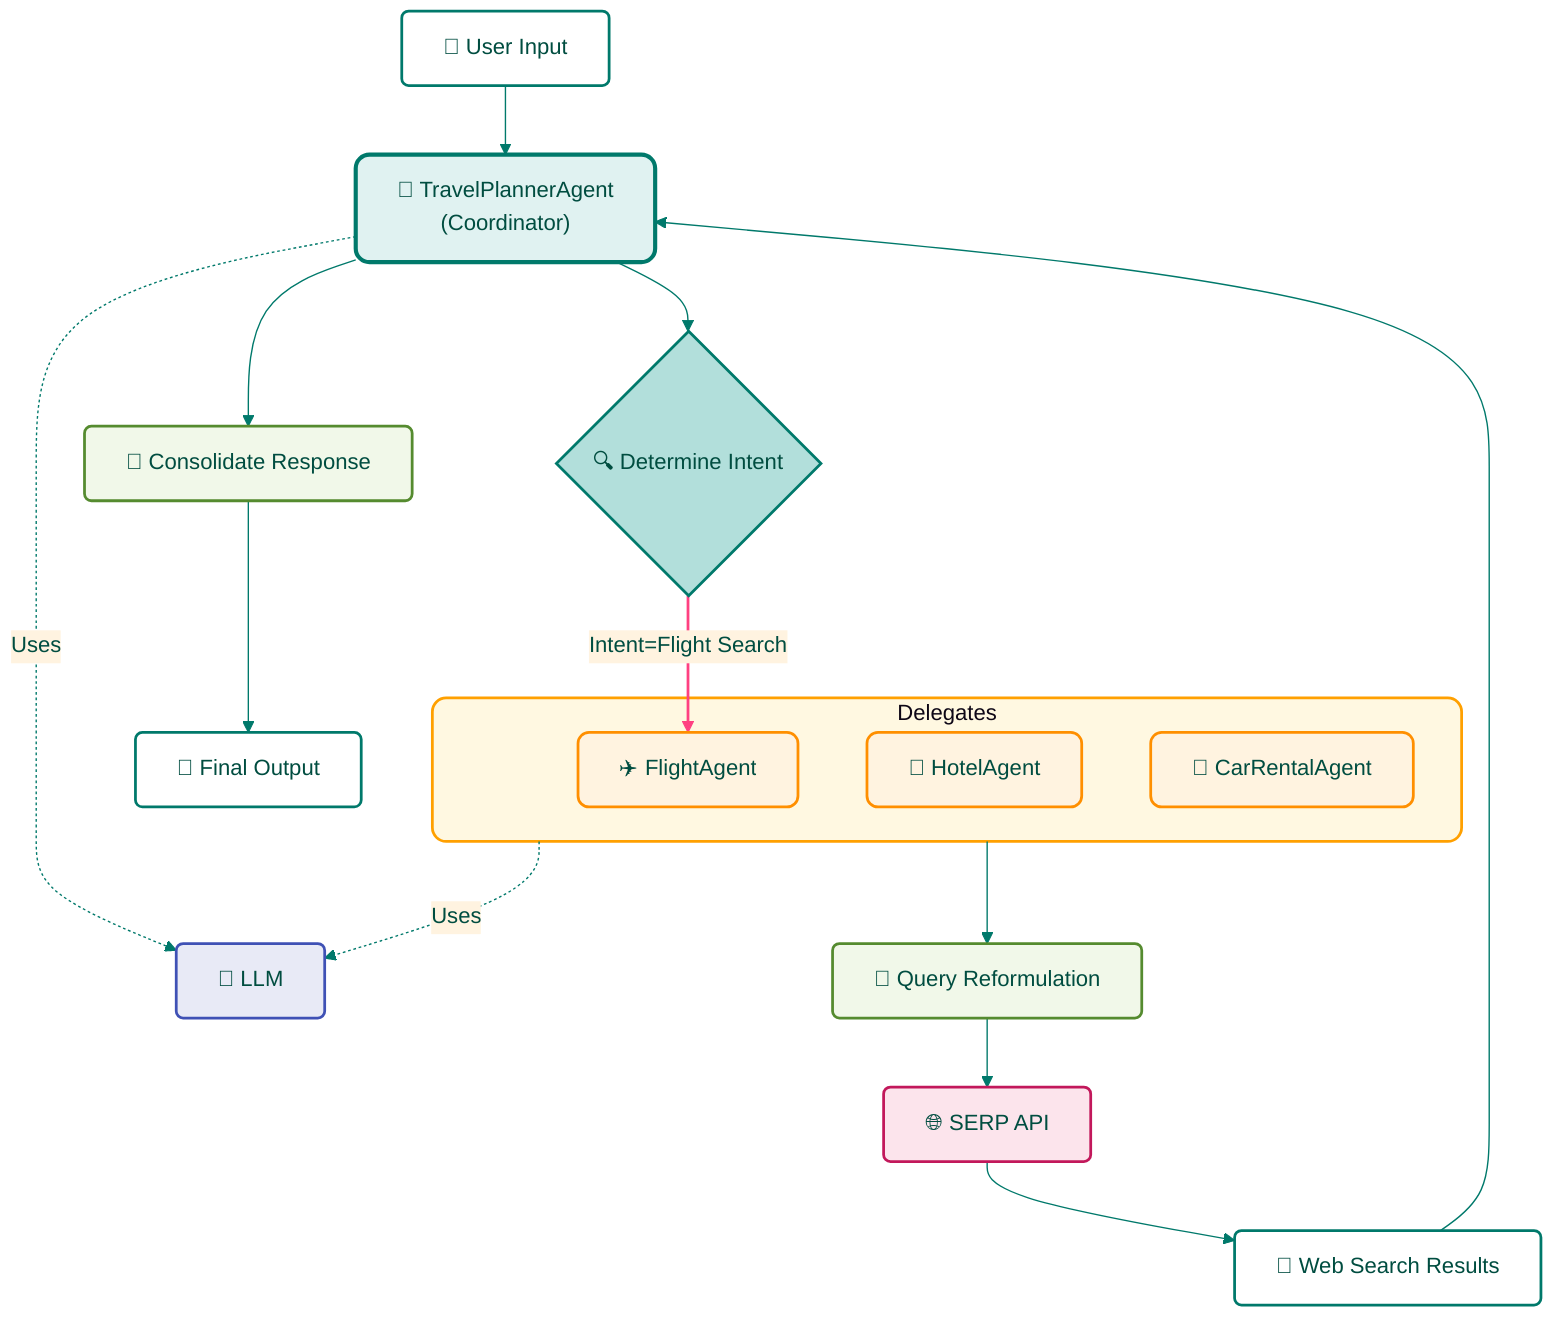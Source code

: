 %%{init: {
  'theme': 'base',
  'themeVariables': {
    'primaryColor': '#E0F2F1',
    'primaryTextColor': '#004D40',
    'primaryBorderColor': '#00796B',
    'lineColor': '#00796B',
    'secondaryColor': '#FFF3E0',
    'tertiaryColor': '#F1F8E9'
  }
}}%%

flowchart TB
    classDef default fill:#fff,stroke:#00796B,stroke-width:2px,rx:5,ry:5;
    classDef coordinator fill:#E0F2F1,stroke:#00796B,stroke-width:3px,rx:10,ry:10;
    classDef intent fill:#B2DFDB,stroke:#00796B,stroke-width:2px;
    classDef delegate fill:#FFF3E0,stroke:#FF8F00,stroke-width:2px,rx:8,ry:8;
    classDef llm fill:#E8EAF6,stroke:#3F51B5,stroke-width:2px,rx:5,ry:5;
    classDef api fill:#FCE4EC,stroke:#C2185B,stroke-width:2px,rx:5,ry:5;
    classDef process fill:#F1F8E9,stroke:#558B2F,stroke-width:2px,rx:5,ry:5;
    
    U["👤 User Input"]:::default
    TP["🧭 TravelPlannerAgent<br>(Coordinator)"]:::coordinator
    I{"🔍 Determine Intent"}:::intent
    LLM["🧠 LLM"]:::llm
    
    subgraph Delegates ["Delegates"]
        direction TB
        F["✈️ FlightAgent"]:::delegate
        H["🏨 HotelAgent"]:::delegate
        C["🚗 CarRentalAgent"]:::delegate
    end
    
    Q["🔄 Query Reformulation"]:::process
    S["🌐 SERP API"]:::api
    W["📄 Web Search Results"]:::default
    R["📝 Consolidate Response"]:::process
    O["💬 Final Output"]:::default
    
    U --> TP
    TP --> I
    I -->|Intent=Flight Search| F
    TP -.-> |Uses| LLM
    Delegates -.-> |Uses| LLM
    Delegates --> Q
    Q --> S
    S --> W
    W --> TP
    TP --> R
    R --> O
    
    style Delegates fill:#FFF8E1,stroke:#FFA000,stroke-width:2px,rx:10,ry:10;
    linkStyle 2 stroke:#FF4081,stroke-width:2px;